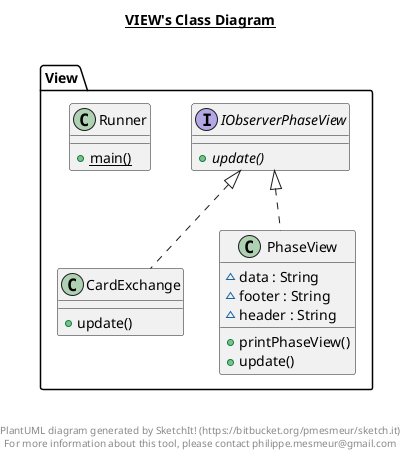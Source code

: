 @startuml

title __VIEW's Class Diagram__\n

  namespace View {
    class View.CardExchange {
        + update()
    }
  }
  

  namespace View {
    interface View.IObserverPhaseView {
        {abstract} + update()
    }
  }
  

  namespace View {
    class View.PhaseView {
        ~ data : String
        ~ footer : String
        ~ header : String
        + printPhaseView()
        + update()
    }
  }
  

  namespace View {
    class View.Runner {
        {static} + main()
    }
  }
  

  View.CardExchange .up.|> View.IObserverPhaseView
  View.PhaseView .up.|> View.IObserverPhaseView


right footer


PlantUML diagram generated by SketchIt! (https://bitbucket.org/pmesmeur/sketch.it)
For more information about this tool, please contact philippe.mesmeur@gmail.com
endfooter

@enduml
